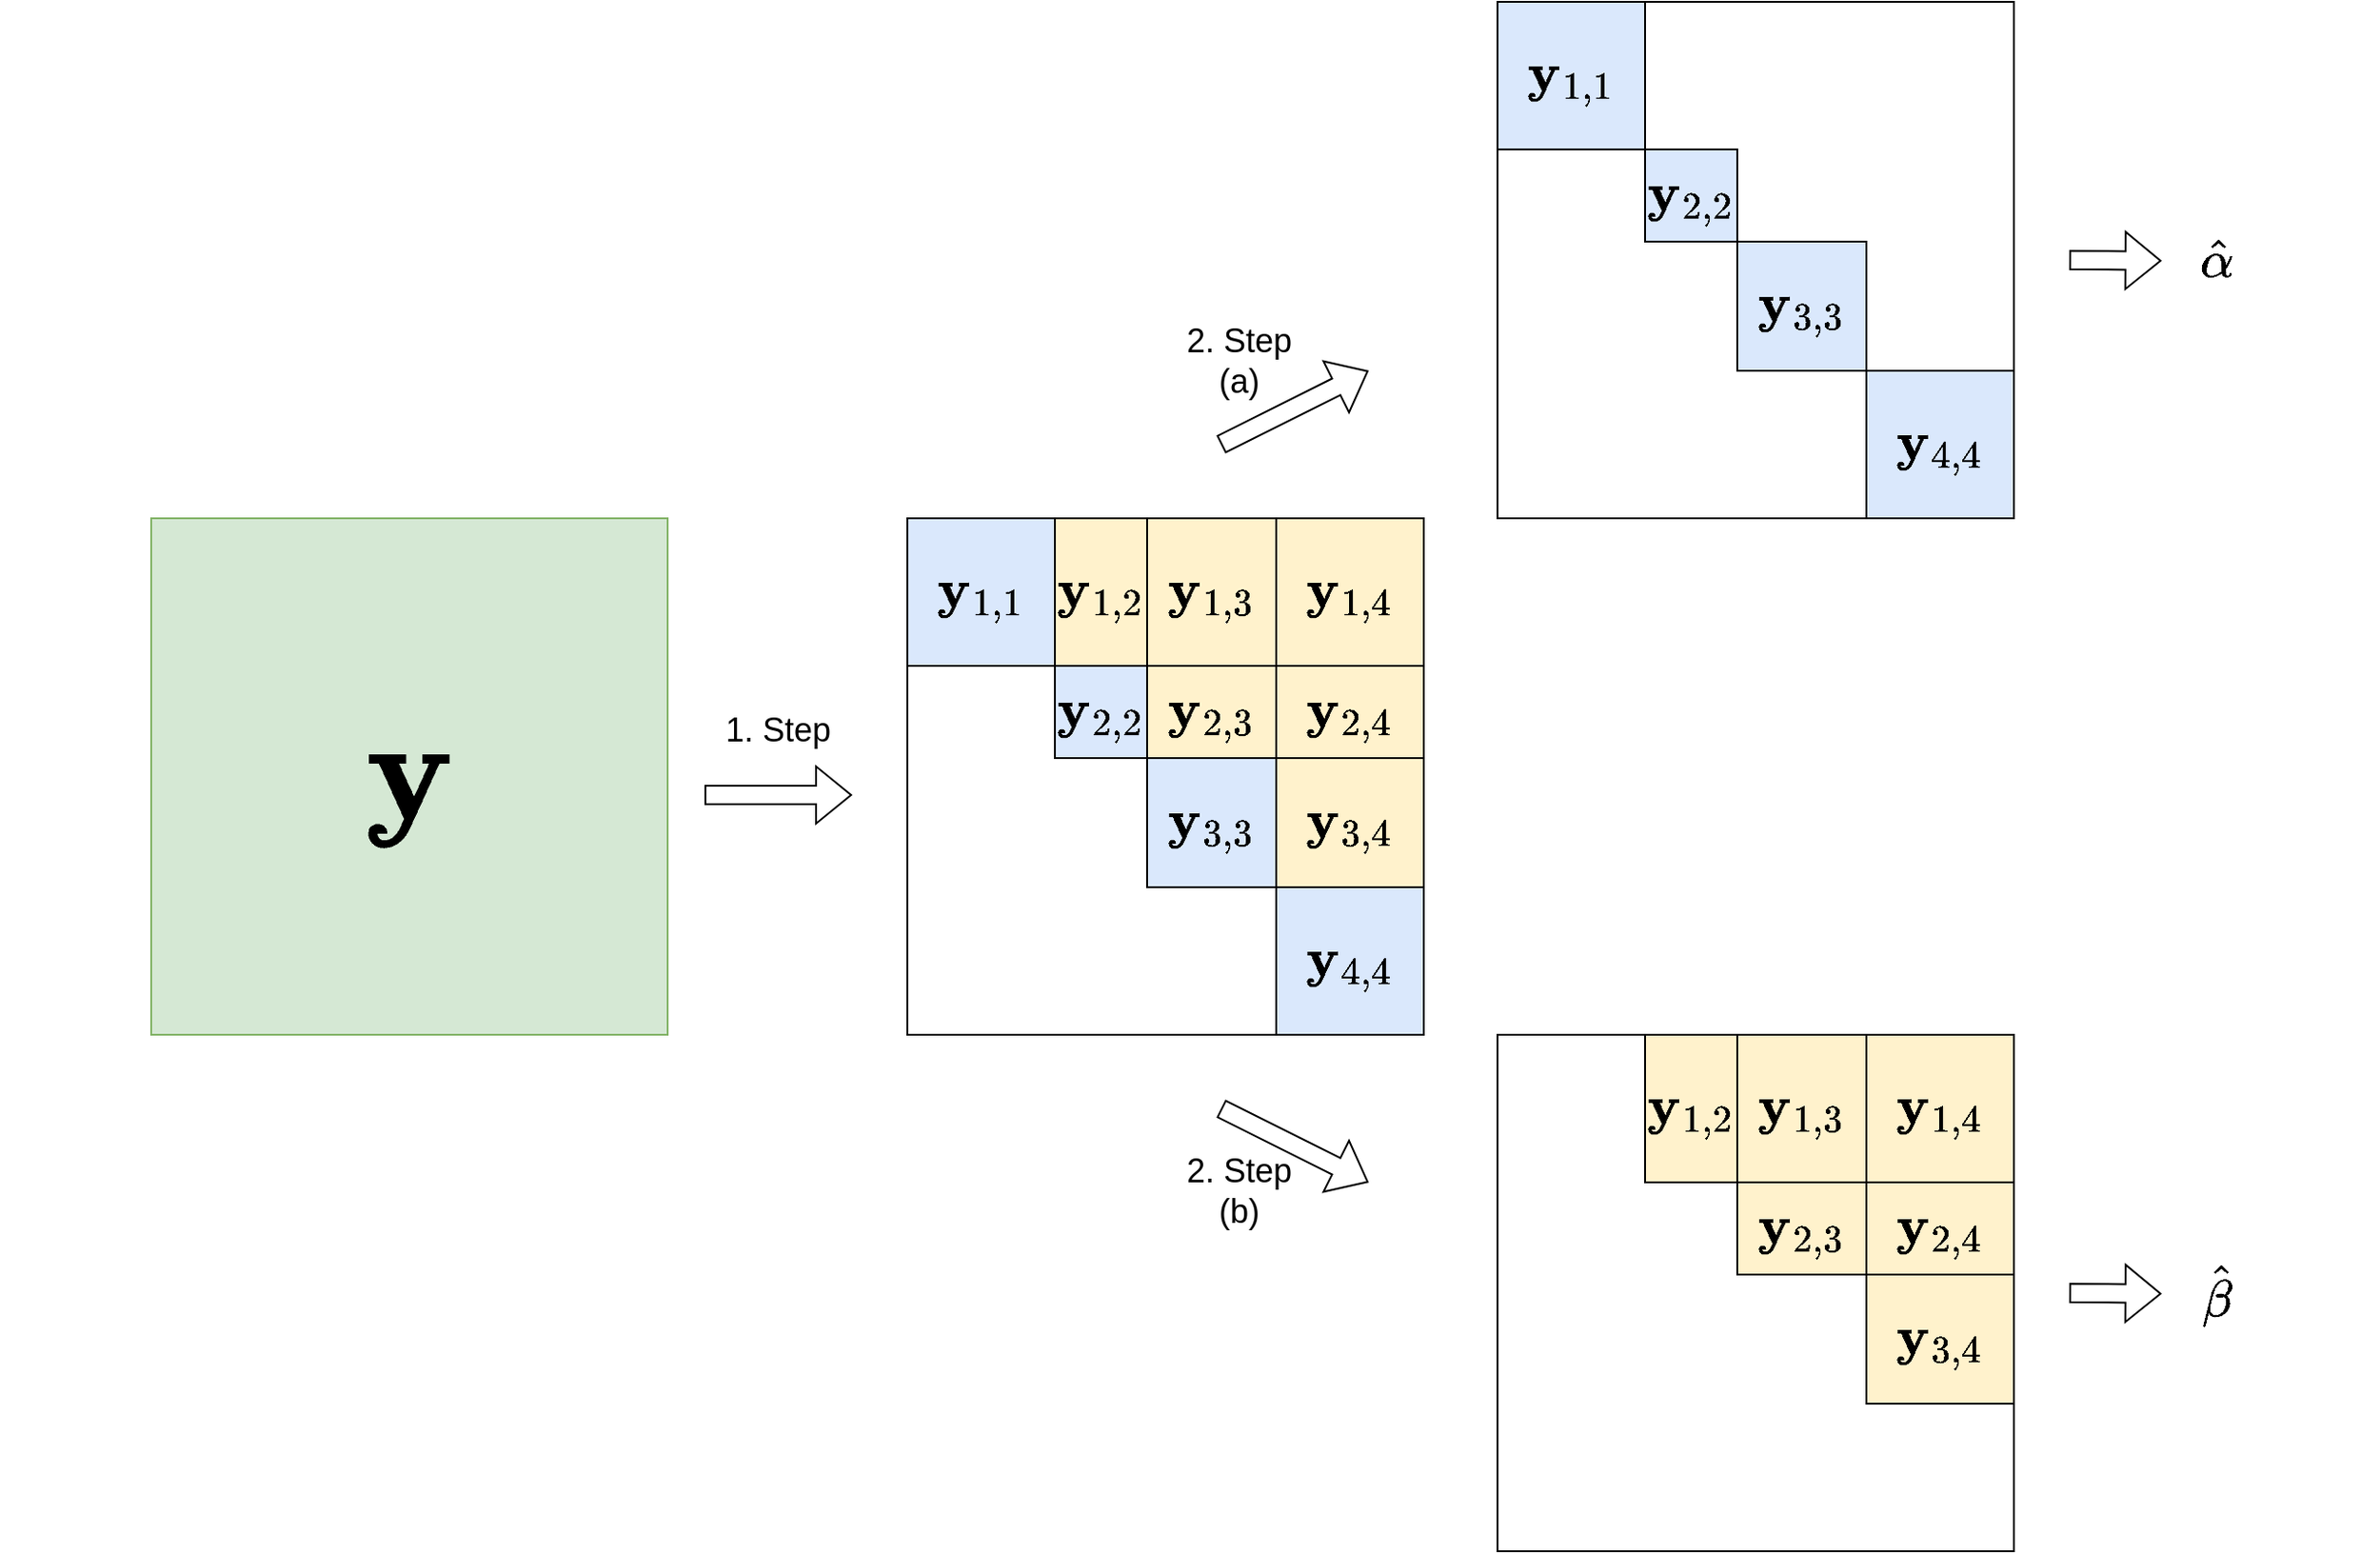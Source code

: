 <mxfile version="21.1.2" type="device">
  <diagram name="Page-1" id="r6UnFRfl_-iHqwlkeRBK">
    <mxGraphModel dx="760" dy="550" grid="1" gridSize="10" guides="1" tooltips="1" connect="1" arrows="1" fold="1" page="1" pageScale="1" pageWidth="1200" pageHeight="900" math="1" shadow="0">
      <root>
        <mxCell id="0" />
        <mxCell id="1" parent="0" />
        <mxCell id="pGdtRP4Wak_l-UHCPVVS-14" value="" style="rounded=0;whiteSpace=wrap;html=1;strokeColor=#000000;fontSize=25;" vertex="1" parent="1">
          <mxGeometry x="430" y="320" width="280" height="280" as="geometry" />
        </mxCell>
        <mxCell id="pGdtRP4Wak_l-UHCPVVS-2" value="$$\mathbf{y}_{4,4}$$" style="whiteSpace=wrap;html=1;aspect=fixed;fillColor=#dae8fc;strokeColor=#000000;fontSize=25;" vertex="1" parent="1">
          <mxGeometry x="630" y="520" width="80" height="80" as="geometry" />
        </mxCell>
        <mxCell id="pGdtRP4Wak_l-UHCPVVS-3" value="$$\mathbf{y}_{2,2}$$" style="whiteSpace=wrap;html=1;aspect=fixed;fillColor=#dae8fc;strokeColor=#000000;fontSize=25;" vertex="1" parent="1">
          <mxGeometry x="510" y="400" width="50" height="50" as="geometry" />
        </mxCell>
        <mxCell id="pGdtRP4Wak_l-UHCPVVS-4" value="$$\mathbf{y}_{3,3}$$" style="whiteSpace=wrap;html=1;aspect=fixed;fillColor=#dae8fc;strokeColor=#000000;fontSize=25;" vertex="1" parent="1">
          <mxGeometry x="560" y="450" width="70" height="70" as="geometry" />
        </mxCell>
        <mxCell id="pGdtRP4Wak_l-UHCPVVS-6" value="$$\mathbf{y}_{1,2}$$" style="rounded=0;whiteSpace=wrap;html=1;fillColor=#fff2cc;strokeColor=#000000;fontSize=25;" vertex="1" parent="1">
          <mxGeometry x="510" y="320" width="50" height="80" as="geometry" />
        </mxCell>
        <mxCell id="pGdtRP4Wak_l-UHCPVVS-7" value="$$\mathbf{y}_{1,1}$$" style="whiteSpace=wrap;html=1;aspect=fixed;fillColor=#dae8fc;strokeColor=#000000;fontSize=25;" vertex="1" parent="1">
          <mxGeometry x="430" y="320" width="80" height="80" as="geometry" />
        </mxCell>
        <mxCell id="pGdtRP4Wak_l-UHCPVVS-8" value="$$\mathbf{y}_{2,3}$$" style="rounded=0;whiteSpace=wrap;html=1;fillColor=#fff2cc;strokeColor=#000000;fontSize=25;" vertex="1" parent="1">
          <mxGeometry x="560" y="400" width="70" height="50" as="geometry" />
        </mxCell>
        <mxCell id="pGdtRP4Wak_l-UHCPVVS-9" value="$$\mathbf{y}_{1,3}$$" style="rounded=0;whiteSpace=wrap;html=1;fillColor=#fff2cc;strokeColor=#000000;fontSize=25;" vertex="1" parent="1">
          <mxGeometry x="560" y="320" width="70" height="80" as="geometry" />
        </mxCell>
        <mxCell id="pGdtRP4Wak_l-UHCPVVS-10" value="$$\mathbf{y}_{1,4}$$" style="rounded=0;whiteSpace=wrap;html=1;fillColor=#fff2cc;strokeColor=#000000;fontSize=25;" vertex="1" parent="1">
          <mxGeometry x="630" y="320" width="80" height="80" as="geometry" />
        </mxCell>
        <mxCell id="pGdtRP4Wak_l-UHCPVVS-11" value="$$\mathbf{y}_{2,4}$$" style="rounded=0;whiteSpace=wrap;html=1;fillColor=#fff2cc;strokeColor=#000000;fontSize=25;" vertex="1" parent="1">
          <mxGeometry x="630" y="400" width="80" height="50" as="geometry" />
        </mxCell>
        <mxCell id="pGdtRP4Wak_l-UHCPVVS-13" value="$$\mathbf{y}_{3,4}$$" style="rounded=0;whiteSpace=wrap;html=1;fillColor=#fff2cc;strokeColor=#000000;fontSize=25;" vertex="1" parent="1">
          <mxGeometry x="630" y="450" width="80" height="70" as="geometry" />
        </mxCell>
        <mxCell id="pGdtRP4Wak_l-UHCPVVS-22" value="" style="rounded=0;whiteSpace=wrap;html=1;strokeColor=#000000;fontSize=25;" vertex="1" parent="1">
          <mxGeometry x="20" y="320" width="280" height="280" as="geometry" />
        </mxCell>
        <mxCell id="pGdtRP4Wak_l-UHCPVVS-27" value="$$\mathbf{y}$$" style="whiteSpace=wrap;html=1;aspect=fixed;fillColor=#d5e8d4;strokeColor=#82b366;fontSize=66;" vertex="1" parent="1">
          <mxGeometry x="20" y="320" width="280" height="280" as="geometry" />
        </mxCell>
        <mxCell id="pGdtRP4Wak_l-UHCPVVS-33" value="" style="shape=flexArrow;endArrow=classic;html=1;rounded=0;" edge="1" parent="1">
          <mxGeometry width="50" height="50" relative="1" as="geometry">
            <mxPoint x="320" y="470" as="sourcePoint" />
            <mxPoint x="400" y="470" as="targetPoint" />
          </mxGeometry>
        </mxCell>
        <mxCell id="pGdtRP4Wak_l-UHCPVVS-34" value="1. Step" style="text;html=1;strokeColor=none;fillColor=none;align=center;verticalAlign=middle;whiteSpace=wrap;rounded=0;fontSize=18;" vertex="1" parent="1">
          <mxGeometry x="330" y="420" width="60" height="30" as="geometry" />
        </mxCell>
        <mxCell id="pGdtRP4Wak_l-UHCPVVS-35" value="" style="rounded=0;whiteSpace=wrap;html=1;strokeColor=#000000;fontSize=25;" vertex="1" parent="1">
          <mxGeometry x="750" y="40" width="280" height="280" as="geometry" />
        </mxCell>
        <mxCell id="pGdtRP4Wak_l-UHCPVVS-36" value="$$\mathbf{y}_{4,4}$$" style="whiteSpace=wrap;html=1;aspect=fixed;fillColor=#dae8fc;strokeColor=#000000;fontSize=25;" vertex="1" parent="1">
          <mxGeometry x="950" y="240" width="80" height="80" as="geometry" />
        </mxCell>
        <mxCell id="pGdtRP4Wak_l-UHCPVVS-37" value="$$\mathbf{y}_{2,2}$$" style="whiteSpace=wrap;html=1;aspect=fixed;fillColor=#dae8fc;strokeColor=#000000;fontSize=25;" vertex="1" parent="1">
          <mxGeometry x="830" y="120" width="50" height="50" as="geometry" />
        </mxCell>
        <mxCell id="pGdtRP4Wak_l-UHCPVVS-38" value="$$\mathbf{y}_{3,3}$$" style="whiteSpace=wrap;html=1;aspect=fixed;fillColor=#dae8fc;strokeColor=#000000;fontSize=25;" vertex="1" parent="1">
          <mxGeometry x="880" y="170" width="70" height="70" as="geometry" />
        </mxCell>
        <mxCell id="pGdtRP4Wak_l-UHCPVVS-40" value="$$\mathbf{y}_{1,1}$$" style="whiteSpace=wrap;html=1;aspect=fixed;fillColor=#dae8fc;strokeColor=#000000;fontSize=25;" vertex="1" parent="1">
          <mxGeometry x="750" y="40" width="80" height="80" as="geometry" />
        </mxCell>
        <mxCell id="pGdtRP4Wak_l-UHCPVVS-46" value="" style="rounded=0;whiteSpace=wrap;html=1;strokeColor=#000000;fontSize=25;" vertex="1" parent="1">
          <mxGeometry x="750" y="600" width="280" height="280" as="geometry" />
        </mxCell>
        <mxCell id="pGdtRP4Wak_l-UHCPVVS-50" value="$$\mathbf{y}_{1,2}$$" style="rounded=0;whiteSpace=wrap;html=1;fillColor=#fff2cc;strokeColor=#000000;fontSize=25;" vertex="1" parent="1">
          <mxGeometry x="830" y="600" width="50" height="80" as="geometry" />
        </mxCell>
        <mxCell id="pGdtRP4Wak_l-UHCPVVS-52" value="$$\mathbf{y}_{2,3}$$" style="rounded=0;whiteSpace=wrap;html=1;fillColor=#fff2cc;strokeColor=#000000;fontSize=25;" vertex="1" parent="1">
          <mxGeometry x="880" y="680" width="70" height="50" as="geometry" />
        </mxCell>
        <mxCell id="pGdtRP4Wak_l-UHCPVVS-53" value="$$\mathbf{y}_{1,3}$$" style="rounded=0;whiteSpace=wrap;html=1;fillColor=#fff2cc;strokeColor=#000000;fontSize=25;" vertex="1" parent="1">
          <mxGeometry x="880" y="600" width="70" height="80" as="geometry" />
        </mxCell>
        <mxCell id="pGdtRP4Wak_l-UHCPVVS-54" value="$$\mathbf{y}_{1,4}$$" style="rounded=0;whiteSpace=wrap;html=1;fillColor=#fff2cc;strokeColor=#000000;fontSize=25;" vertex="1" parent="1">
          <mxGeometry x="950" y="600" width="80" height="80" as="geometry" />
        </mxCell>
        <mxCell id="pGdtRP4Wak_l-UHCPVVS-55" value="$$\mathbf{y}_{2,4}$$" style="rounded=0;whiteSpace=wrap;html=1;fillColor=#fff2cc;strokeColor=#000000;fontSize=25;" vertex="1" parent="1">
          <mxGeometry x="950" y="680" width="80" height="50" as="geometry" />
        </mxCell>
        <mxCell id="pGdtRP4Wak_l-UHCPVVS-56" value="$$\mathbf{y}_{3,4}$$" style="rounded=0;whiteSpace=wrap;html=1;fillColor=#fff2cc;strokeColor=#000000;fontSize=25;" vertex="1" parent="1">
          <mxGeometry x="950" y="730" width="80" height="70" as="geometry" />
        </mxCell>
        <mxCell id="pGdtRP4Wak_l-UHCPVVS-57" value="" style="shape=flexArrow;endArrow=classic;html=1;rounded=0;" edge="1" parent="1">
          <mxGeometry width="50" height="50" relative="1" as="geometry">
            <mxPoint x="600" y="280" as="sourcePoint" />
            <mxPoint x="680" y="240" as="targetPoint" />
          </mxGeometry>
        </mxCell>
        <mxCell id="pGdtRP4Wak_l-UHCPVVS-58" value="" style="shape=flexArrow;endArrow=classic;html=1;rounded=0;" edge="1" parent="1">
          <mxGeometry width="50" height="50" relative="1" as="geometry">
            <mxPoint x="600" y="640" as="sourcePoint" />
            <mxPoint x="680" y="680" as="targetPoint" />
          </mxGeometry>
        </mxCell>
        <mxCell id="pGdtRP4Wak_l-UHCPVVS-59" value="2. Step (a)" style="text;html=1;strokeColor=none;fillColor=none;align=center;verticalAlign=middle;whiteSpace=wrap;rounded=0;fontSize=18;rotation=0;" vertex="1" parent="1">
          <mxGeometry x="580" y="220" width="60" height="30" as="geometry" />
        </mxCell>
        <mxCell id="pGdtRP4Wak_l-UHCPVVS-60" value="2. Step (b)" style="text;html=1;strokeColor=none;fillColor=none;align=center;verticalAlign=middle;whiteSpace=wrap;rounded=0;fontSize=18;rotation=0;" vertex="1" parent="1">
          <mxGeometry x="580" y="670" width="60" height="30" as="geometry" />
        </mxCell>
        <mxCell id="pGdtRP4Wak_l-UHCPVVS-61" value="" style="shape=flexArrow;endArrow=classic;html=1;rounded=0;" edge="1" parent="1">
          <mxGeometry width="50" height="50" relative="1" as="geometry">
            <mxPoint x="1060" y="740" as="sourcePoint" />
            <mxPoint x="1110" y="740.37" as="targetPoint" />
          </mxGeometry>
        </mxCell>
        <mxCell id="pGdtRP4Wak_l-UHCPVVS-62" value="" style="shape=flexArrow;endArrow=classic;html=1;rounded=0;" edge="1" parent="1">
          <mxGeometry width="50" height="50" relative="1" as="geometry">
            <mxPoint x="1060" y="180" as="sourcePoint" />
            <mxPoint x="1110" y="180.37" as="targetPoint" />
          </mxGeometry>
        </mxCell>
        <mxCell id="pGdtRP4Wak_l-UHCPVVS-63" value="$$\hat{\alpha}$$" style="text;html=1;strokeColor=none;fillColor=none;align=center;verticalAlign=middle;whiteSpace=wrap;rounded=0;fontSize=24;rotation=0;" vertex="1" parent="1">
          <mxGeometry x="1120" y="165" width="40" height="30" as="geometry" />
        </mxCell>
        <mxCell id="pGdtRP4Wak_l-UHCPVVS-64" value="$$\hat{\beta}$$" style="text;html=1;strokeColor=none;fillColor=none;align=center;verticalAlign=middle;whiteSpace=wrap;rounded=0;fontSize=24;rotation=0;" vertex="1" parent="1">
          <mxGeometry x="1120" y="725" width="40" height="30" as="geometry" />
        </mxCell>
      </root>
    </mxGraphModel>
  </diagram>
</mxfile>

